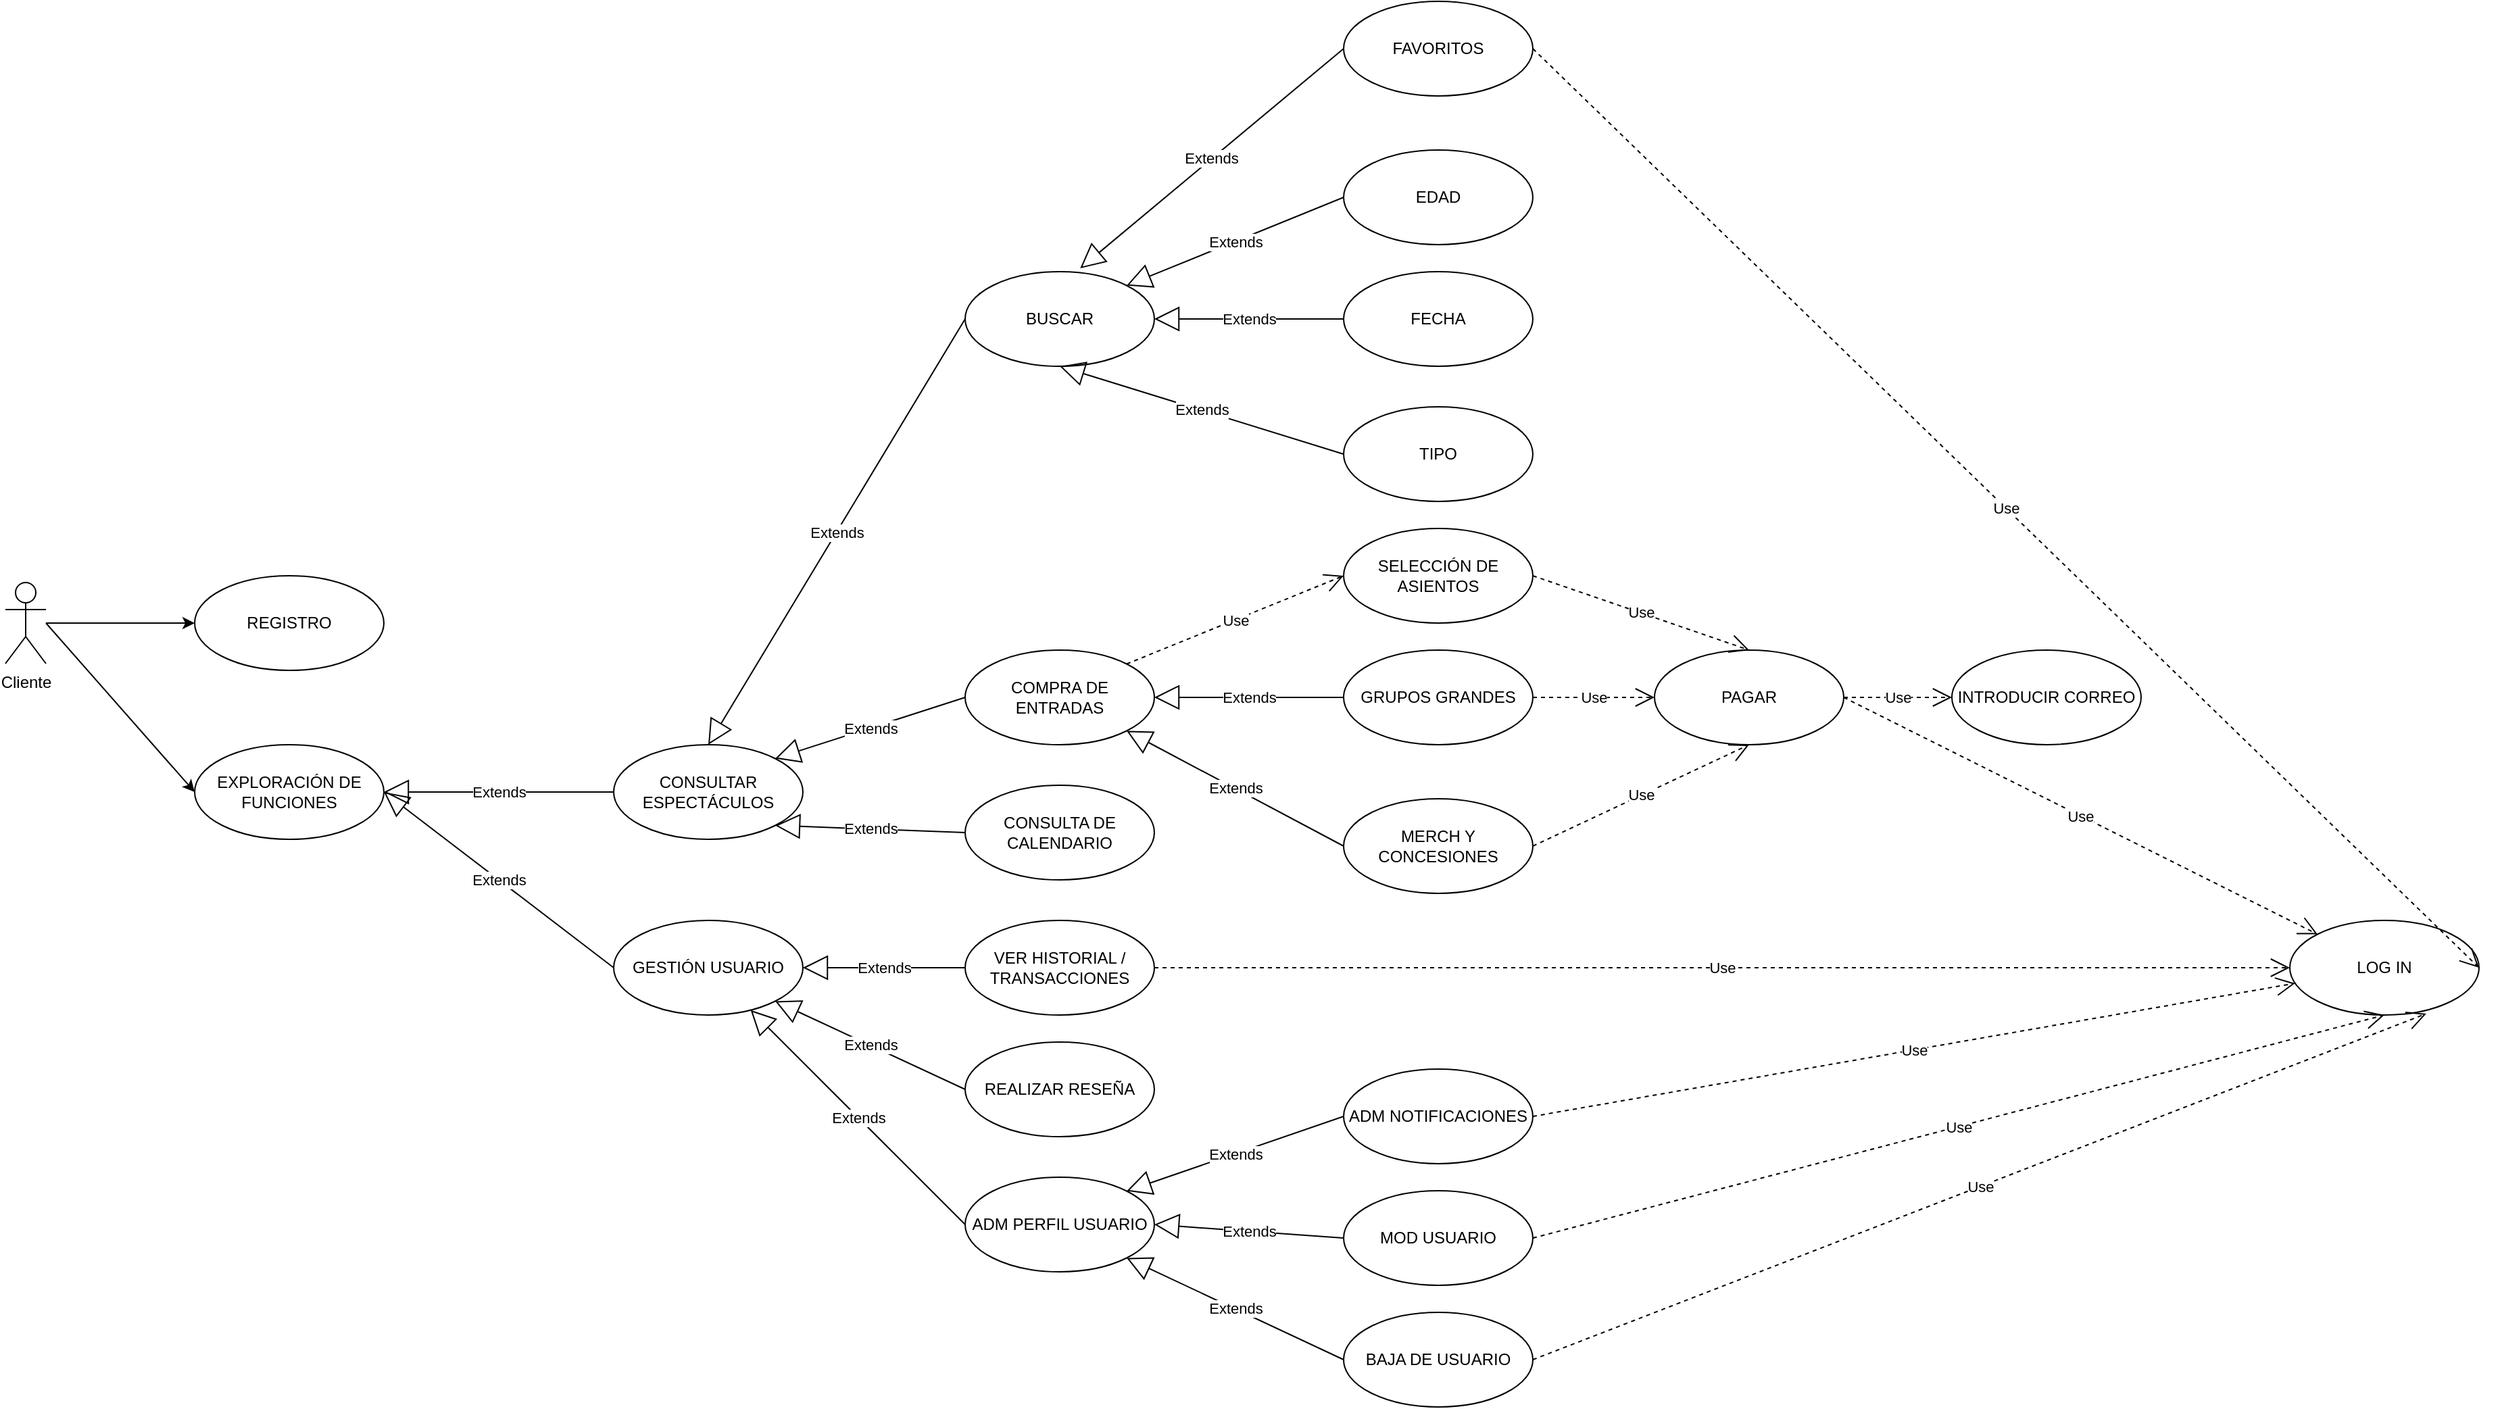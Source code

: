 <mxfile version="24.3.1" type="google">
  <diagram name="Página-1" id="T7qz2SM-T0mE4yQ6ZFUZ">
    <mxGraphModel grid="1" page="1" gridSize="10" guides="1" tooltips="1" connect="1" arrows="1" fold="1" pageScale="1" pageWidth="827" pageHeight="1169" math="0" shadow="0">
      <root>
        <mxCell id="0" />
        <mxCell id="1" parent="0" />
        <mxCell id="56hzuU_RunESpDd3fPq_-1" value="Cliente" style="shape=umlActor;verticalLabelPosition=bottom;verticalAlign=top;html=1;outlineConnect=0;" vertex="1" parent="1">
          <mxGeometry x="50" y="120" width="30" height="60" as="geometry" />
        </mxCell>
        <mxCell id="fWMUQfqP1jKiggUDgoOF-2" value="REGISTRO" style="ellipse;whiteSpace=wrap;html=1;" vertex="1" parent="1">
          <mxGeometry x="190" y="115" width="140" height="70" as="geometry" />
        </mxCell>
        <mxCell id="fWMUQfqP1jKiggUDgoOF-3" value="EXPLORACIÓN DE FUNCIONES" style="ellipse;whiteSpace=wrap;html=1;" vertex="1" parent="1">
          <mxGeometry x="190" y="240" width="140" height="70" as="geometry" />
        </mxCell>
        <mxCell id="fWMUQfqP1jKiggUDgoOF-4" value="Extends" style="endArrow=block;endSize=16;endFill=0;html=1;rounded=0;entryX=1;entryY=0.5;entryDx=0;entryDy=0;exitX=0;exitY=0.5;exitDx=0;exitDy=0;" edge="1" parent="1" source="fWMUQfqP1jKiggUDgoOF-5" target="fWMUQfqP1jKiggUDgoOF-3">
          <mxGeometry width="160" relative="1" as="geometry">
            <mxPoint x="280" y="430" as="sourcePoint" />
            <mxPoint x="440" y="430" as="targetPoint" />
          </mxGeometry>
        </mxCell>
        <mxCell id="fWMUQfqP1jKiggUDgoOF-5" value="CONSULTAR ESPECTÁCULOS" style="ellipse;whiteSpace=wrap;html=1;" vertex="1" parent="1">
          <mxGeometry x="500" y="240" width="140" height="70" as="geometry" />
        </mxCell>
        <mxCell id="fWMUQfqP1jKiggUDgoOF-6" value="GESTIÓN USUARIO" style="ellipse;whiteSpace=wrap;html=1;" vertex="1" parent="1">
          <mxGeometry x="500" y="370" width="140" height="70" as="geometry" />
        </mxCell>
        <mxCell id="fWMUQfqP1jKiggUDgoOF-7" value="Extends" style="endArrow=block;endSize=16;endFill=0;html=1;rounded=0;entryX=1;entryY=0.5;entryDx=0;entryDy=0;exitX=0;exitY=0.5;exitDx=0;exitDy=0;" edge="1" parent="1" source="fWMUQfqP1jKiggUDgoOF-6" target="fWMUQfqP1jKiggUDgoOF-3">
          <mxGeometry width="160" relative="1" as="geometry">
            <mxPoint x="510" y="285" as="sourcePoint" />
            <mxPoint x="340" y="285" as="targetPoint" />
          </mxGeometry>
        </mxCell>
        <mxCell id="fWMUQfqP1jKiggUDgoOF-8" value="INTRODUCIR CORREO" style="ellipse;whiteSpace=wrap;html=1;" vertex="1" parent="1">
          <mxGeometry x="1490" y="170" width="140" height="70" as="geometry" />
        </mxCell>
        <mxCell id="fWMUQfqP1jKiggUDgoOF-9" value="MERCH Y CONCESIONES" style="ellipse;whiteSpace=wrap;html=1;" vertex="1" parent="1">
          <mxGeometry x="1040" y="280" width="140" height="70" as="geometry" />
        </mxCell>
        <mxCell id="fWMUQfqP1jKiggUDgoOF-10" value="PAGAR" style="ellipse;whiteSpace=wrap;html=1;" vertex="1" parent="1">
          <mxGeometry x="1270" y="170" width="140" height="70" as="geometry" />
        </mxCell>
        <mxCell id="fWMUQfqP1jKiggUDgoOF-11" value="GRUPOS GRANDES" style="ellipse;whiteSpace=wrap;html=1;" vertex="1" parent="1">
          <mxGeometry x="1040" y="170" width="140" height="70" as="geometry" />
        </mxCell>
        <mxCell id="fWMUQfqP1jKiggUDgoOF-12" value="SELECCIÓN DE ASIENTOS" style="ellipse;whiteSpace=wrap;html=1;" vertex="1" parent="1">
          <mxGeometry x="1040" y="80" width="140" height="70" as="geometry" />
        </mxCell>
        <mxCell id="fWMUQfqP1jKiggUDgoOF-13" value="COMPRA DE ENTRADAS" style="ellipse;whiteSpace=wrap;html=1;" vertex="1" parent="1">
          <mxGeometry x="760" y="170" width="140" height="70" as="geometry" />
        </mxCell>
        <mxCell id="fWMUQfqP1jKiggUDgoOF-14" value="LOG IN" style="ellipse;whiteSpace=wrap;html=1;" vertex="1" parent="1">
          <mxGeometry x="1740" y="370" width="140" height="70" as="geometry" />
        </mxCell>
        <mxCell id="fWMUQfqP1jKiggUDgoOF-15" value="Extends" style="endArrow=block;endSize=16;endFill=0;html=1;rounded=0;entryX=1;entryY=0;entryDx=0;entryDy=0;exitX=0;exitY=0.5;exitDx=0;exitDy=0;" edge="1" parent="1" source="fWMUQfqP1jKiggUDgoOF-13" target="fWMUQfqP1jKiggUDgoOF-5">
          <mxGeometry width="160" relative="1" as="geometry">
            <mxPoint x="510" y="285" as="sourcePoint" />
            <mxPoint x="340" y="285" as="targetPoint" />
          </mxGeometry>
        </mxCell>
        <mxCell id="fWMUQfqP1jKiggUDgoOF-16" value="Extends" style="endArrow=block;endSize=16;endFill=0;html=1;rounded=0;exitX=0;exitY=0.5;exitDx=0;exitDy=0;" edge="1" parent="1" source="fWMUQfqP1jKiggUDgoOF-11">
          <mxGeometry width="160" relative="1" as="geometry">
            <mxPoint x="520" y="295" as="sourcePoint" />
            <mxPoint x="900" y="205" as="targetPoint" />
          </mxGeometry>
        </mxCell>
        <mxCell id="fWMUQfqP1jKiggUDgoOF-17" value="Extends" style="endArrow=block;endSize=16;endFill=0;html=1;rounded=0;entryX=1;entryY=1;entryDx=0;entryDy=0;exitX=0;exitY=0.5;exitDx=0;exitDy=0;" edge="1" parent="1" source="fWMUQfqP1jKiggUDgoOF-9" target="fWMUQfqP1jKiggUDgoOF-13">
          <mxGeometry width="160" relative="1" as="geometry">
            <mxPoint x="530" y="305" as="sourcePoint" />
            <mxPoint x="360" y="305" as="targetPoint" />
          </mxGeometry>
        </mxCell>
        <mxCell id="fWMUQfqP1jKiggUDgoOF-18" value="Use" style="endArrow=open;endSize=12;dashed=1;html=1;rounded=0;exitX=1;exitY=0;exitDx=0;exitDy=0;entryX=0;entryY=0.5;entryDx=0;entryDy=0;" edge="1" parent="1" source="fWMUQfqP1jKiggUDgoOF-13" target="fWMUQfqP1jKiggUDgoOF-12">
          <mxGeometry width="160" relative="1" as="geometry">
            <mxPoint x="340" y="160" as="sourcePoint" />
            <mxPoint x="520" y="160" as="targetPoint" />
            <mxPoint as="offset" />
          </mxGeometry>
        </mxCell>
        <mxCell id="fWMUQfqP1jKiggUDgoOF-19" value="Use" style="endArrow=open;endSize=12;dashed=1;html=1;rounded=0;exitX=1;exitY=0.5;exitDx=0;exitDy=0;entryX=0.5;entryY=0;entryDx=0;entryDy=0;" edge="1" parent="1" source="fWMUQfqP1jKiggUDgoOF-12" target="fWMUQfqP1jKiggUDgoOF-10">
          <mxGeometry width="160" relative="1" as="geometry">
            <mxPoint x="900" y="215" as="sourcePoint" />
            <mxPoint x="1030" y="125" as="targetPoint" />
            <mxPoint as="offset" />
          </mxGeometry>
        </mxCell>
        <mxCell id="fWMUQfqP1jKiggUDgoOF-20" value="Use" style="endArrow=open;endSize=12;dashed=1;html=1;rounded=0;entryX=0;entryY=0.5;entryDx=0;entryDy=0;exitX=1;exitY=0.5;exitDx=0;exitDy=0;" edge="1" parent="1" source="fWMUQfqP1jKiggUDgoOF-10" target="fWMUQfqP1jKiggUDgoOF-8">
          <mxGeometry width="160" relative="1" as="geometry">
            <mxPoint x="1430" y="110" as="sourcePoint" />
            <mxPoint x="1280" y="125" as="targetPoint" />
            <mxPoint as="offset" />
          </mxGeometry>
        </mxCell>
        <mxCell id="fWMUQfqP1jKiggUDgoOF-21" value="Use" style="endArrow=open;endSize=12;dashed=1;html=1;rounded=0;exitX=1;exitY=0.5;exitDx=0;exitDy=0;" edge="1" parent="1" source="fWMUQfqP1jKiggUDgoOF-10" target="fWMUQfqP1jKiggUDgoOF-14">
          <mxGeometry width="160" relative="1" as="geometry">
            <mxPoint x="1180" y="135" as="sourcePoint" />
            <mxPoint x="1290" y="135" as="targetPoint" />
            <mxPoint as="offset" />
          </mxGeometry>
        </mxCell>
        <mxCell id="fWMUQfqP1jKiggUDgoOF-22" value="REALIZAR RESEÑA" style="ellipse;whiteSpace=wrap;html=1;" vertex="1" parent="1">
          <mxGeometry x="760" y="460" width="140" height="70" as="geometry" />
        </mxCell>
        <mxCell id="fWMUQfqP1jKiggUDgoOF-23" value="MOD USUARIO" style="ellipse;whiteSpace=wrap;html=1;" vertex="1" parent="1">
          <mxGeometry x="1040" y="570" width="140" height="70" as="geometry" />
        </mxCell>
        <mxCell id="fWMUQfqP1jKiggUDgoOF-24" value="BAJA DE USUARIO" style="ellipse;whiteSpace=wrap;html=1;" vertex="1" parent="1">
          <mxGeometry x="1040" y="660" width="140" height="70" as="geometry" />
        </mxCell>
        <mxCell id="fWMUQfqP1jKiggUDgoOF-25" value="ADM NOTIFICACIONES" style="ellipse;whiteSpace=wrap;html=1;" vertex="1" parent="1">
          <mxGeometry x="1040" y="480" width="140" height="70" as="geometry" />
        </mxCell>
        <mxCell id="fWMUQfqP1jKiggUDgoOF-26" value="ADM PERFIL USUARIO" style="ellipse;whiteSpace=wrap;html=1;" vertex="1" parent="1">
          <mxGeometry x="760" y="560" width="140" height="70" as="geometry" />
        </mxCell>
        <mxCell id="fWMUQfqP1jKiggUDgoOF-27" value="VER HISTORIAL / TRANSACCIONES" style="ellipse;whiteSpace=wrap;html=1;" vertex="1" parent="1">
          <mxGeometry x="760" y="370" width="140" height="70" as="geometry" />
        </mxCell>
        <mxCell id="fWMUQfqP1jKiggUDgoOF-28" value="CONSULTA DE CALENDARIO" style="ellipse;whiteSpace=wrap;html=1;" vertex="1" parent="1">
          <mxGeometry x="760" y="270" width="140" height="70" as="geometry" />
        </mxCell>
        <mxCell id="fWMUQfqP1jKiggUDgoOF-29" value="Extends" style="endArrow=block;endSize=16;endFill=0;html=1;rounded=0;entryX=1;entryY=1;entryDx=0;entryDy=0;exitX=0;exitY=0.5;exitDx=0;exitDy=0;" edge="1" parent="1" source="fWMUQfqP1jKiggUDgoOF-28" target="fWMUQfqP1jKiggUDgoOF-5">
          <mxGeometry width="160" relative="1" as="geometry">
            <mxPoint x="760" y="215" as="sourcePoint" />
            <mxPoint x="650" y="285" as="targetPoint" />
          </mxGeometry>
        </mxCell>
        <mxCell id="fWMUQfqP1jKiggUDgoOF-30" value="Extends" style="endArrow=block;endSize=16;endFill=0;html=1;rounded=0;entryX=1;entryY=0.5;entryDx=0;entryDy=0;exitX=0;exitY=0.5;exitDx=0;exitDy=0;" edge="1" parent="1" source="fWMUQfqP1jKiggUDgoOF-27" target="fWMUQfqP1jKiggUDgoOF-6">
          <mxGeometry width="160" relative="1" as="geometry">
            <mxPoint x="760" y="335" as="sourcePoint" />
            <mxPoint x="650" y="285" as="targetPoint" />
          </mxGeometry>
        </mxCell>
        <mxCell id="fWMUQfqP1jKiggUDgoOF-31" value="Extends" style="endArrow=block;endSize=16;endFill=0;html=1;rounded=0;exitX=0;exitY=0.5;exitDx=0;exitDy=0;" edge="1" parent="1" source="fWMUQfqP1jKiggUDgoOF-26" target="fWMUQfqP1jKiggUDgoOF-6">
          <mxGeometry width="160" relative="1" as="geometry">
            <mxPoint x="770" y="345" as="sourcePoint" />
            <mxPoint x="660" y="295" as="targetPoint" />
          </mxGeometry>
        </mxCell>
        <mxCell id="fWMUQfqP1jKiggUDgoOF-32" value="Extends" style="endArrow=block;endSize=16;endFill=0;html=1;rounded=0;entryX=1;entryY=1;entryDx=0;entryDy=0;exitX=0;exitY=0.5;exitDx=0;exitDy=0;" edge="1" parent="1" source="fWMUQfqP1jKiggUDgoOF-22" target="fWMUQfqP1jKiggUDgoOF-6">
          <mxGeometry width="160" relative="1" as="geometry">
            <mxPoint x="780" y="355" as="sourcePoint" />
            <mxPoint x="670" y="305" as="targetPoint" />
          </mxGeometry>
        </mxCell>
        <mxCell id="fWMUQfqP1jKiggUDgoOF-33" value="Extends" style="endArrow=block;endSize=16;endFill=0;html=1;rounded=0;entryX=1;entryY=0;entryDx=0;entryDy=0;exitX=0;exitY=0.5;exitDx=0;exitDy=0;" edge="1" parent="1" source="fWMUQfqP1jKiggUDgoOF-25" target="fWMUQfqP1jKiggUDgoOF-26">
          <mxGeometry width="160" relative="1" as="geometry">
            <mxPoint x="790" y="645" as="sourcePoint" />
            <mxPoint x="650" y="415" as="targetPoint" />
          </mxGeometry>
        </mxCell>
        <mxCell id="fWMUQfqP1jKiggUDgoOF-34" value="Extends" style="endArrow=block;endSize=16;endFill=0;html=1;rounded=0;entryX=1;entryY=0.5;entryDx=0;entryDy=0;exitX=0;exitY=0.5;exitDx=0;exitDy=0;" edge="1" parent="1" source="fWMUQfqP1jKiggUDgoOF-23" target="fWMUQfqP1jKiggUDgoOF-26">
          <mxGeometry width="160" relative="1" as="geometry">
            <mxPoint x="800" y="655" as="sourcePoint" />
            <mxPoint x="660" y="425" as="targetPoint" />
          </mxGeometry>
        </mxCell>
        <mxCell id="fWMUQfqP1jKiggUDgoOF-35" value="Extends" style="endArrow=block;endSize=16;endFill=0;html=1;rounded=0;entryX=1;entryY=1;entryDx=0;entryDy=0;exitX=0;exitY=0.5;exitDx=0;exitDy=0;" edge="1" parent="1" source="fWMUQfqP1jKiggUDgoOF-24" target="fWMUQfqP1jKiggUDgoOF-26">
          <mxGeometry width="160" relative="1" as="geometry">
            <mxPoint x="810" y="665" as="sourcePoint" />
            <mxPoint x="670" y="435" as="targetPoint" />
          </mxGeometry>
        </mxCell>
        <mxCell id="fWMUQfqP1jKiggUDgoOF-38" value="Use" style="endArrow=open;endSize=12;dashed=1;html=1;rounded=0;exitX=1;exitY=0.5;exitDx=0;exitDy=0;entryX=0;entryY=0.5;entryDx=0;entryDy=0;" edge="1" parent="1" source="fWMUQfqP1jKiggUDgoOF-27" target="fWMUQfqP1jKiggUDgoOF-14">
          <mxGeometry width="160" relative="1" as="geometry">
            <mxPoint x="1180" y="245" as="sourcePoint" />
            <mxPoint x="1520" y="450" as="targetPoint" />
            <mxPoint as="offset" />
          </mxGeometry>
        </mxCell>
        <mxCell id="fWMUQfqP1jKiggUDgoOF-39" value="Use" style="endArrow=open;endSize=12;dashed=1;html=1;rounded=0;exitX=1;exitY=0.5;exitDx=0;exitDy=0;" edge="1" parent="1" source="fWMUQfqP1jKiggUDgoOF-25" target="fWMUQfqP1jKiggUDgoOF-14">
          <mxGeometry width="160" relative="1" as="geometry">
            <mxPoint x="901" y="435" as="sourcePoint" />
            <mxPoint x="1530" y="460" as="targetPoint" />
            <mxPoint as="offset" />
          </mxGeometry>
        </mxCell>
        <mxCell id="fWMUQfqP1jKiggUDgoOF-40" value="Use" style="endArrow=open;endSize=12;dashed=1;html=1;rounded=0;exitX=1;exitY=0.5;exitDx=0;exitDy=0;entryX=0.5;entryY=1;entryDx=0;entryDy=0;" edge="1" parent="1" source="fWMUQfqP1jKiggUDgoOF-23" target="fWMUQfqP1jKiggUDgoOF-14">
          <mxGeometry width="160" relative="1" as="geometry">
            <mxPoint x="1170" y="615" as="sourcePoint" />
            <mxPoint x="1540" y="470" as="targetPoint" />
            <mxPoint as="offset" />
          </mxGeometry>
        </mxCell>
        <mxCell id="fWMUQfqP1jKiggUDgoOF-41" value="Use" style="endArrow=open;endSize=12;dashed=1;html=1;rounded=0;exitX=1;exitY=0.5;exitDx=0;exitDy=0;entryX=0.721;entryY=0.986;entryDx=0;entryDy=0;entryPerimeter=0;" edge="1" parent="1" source="fWMUQfqP1jKiggUDgoOF-24" target="fWMUQfqP1jKiggUDgoOF-14">
          <mxGeometry width="160" relative="1" as="geometry">
            <mxPoint x="1160" y="705" as="sourcePoint" />
            <mxPoint x="1550" y="480" as="targetPoint" />
            <mxPoint as="offset" />
          </mxGeometry>
        </mxCell>
        <mxCell id="fWMUQfqP1jKiggUDgoOF-42" value="" style="endArrow=classic;html=1;rounded=0;entryX=0;entryY=0.5;entryDx=0;entryDy=0;" edge="1" parent="1" source="56hzuU_RunESpDd3fPq_-1" target="fWMUQfqP1jKiggUDgoOF-2">
          <mxGeometry width="50" height="50" relative="1" as="geometry">
            <mxPoint x="840" y="490" as="sourcePoint" />
            <mxPoint x="190" y="150" as="targetPoint" />
          </mxGeometry>
        </mxCell>
        <mxCell id="fWMUQfqP1jKiggUDgoOF-43" value="" style="endArrow=classic;html=1;rounded=0;entryX=0;entryY=0.5;entryDx=0;entryDy=0;" edge="1" parent="1" target="fWMUQfqP1jKiggUDgoOF-3">
          <mxGeometry width="50" height="50" relative="1" as="geometry">
            <mxPoint x="80" y="150" as="sourcePoint" />
            <mxPoint x="200" y="160" as="targetPoint" />
          </mxGeometry>
        </mxCell>
        <mxCell id="7atxFKoaZtmq4Zg8RzaN-1" value="BUSCAR" style="ellipse;whiteSpace=wrap;html=1;" vertex="1" parent="1">
          <mxGeometry x="760" y="-110" width="140" height="70" as="geometry" />
        </mxCell>
        <mxCell id="7atxFKoaZtmq4Zg8RzaN-2" value="Use" style="endArrow=open;endSize=12;dashed=1;html=1;rounded=0;exitX=1;exitY=0.5;exitDx=0;exitDy=0;entryX=0;entryY=0.5;entryDx=0;entryDy=0;" edge="1" parent="1" source="fWMUQfqP1jKiggUDgoOF-11" target="fWMUQfqP1jKiggUDgoOF-10">
          <mxGeometry width="160" relative="1" as="geometry">
            <mxPoint x="910" y="215" as="sourcePoint" />
            <mxPoint x="1050" y="125" as="targetPoint" />
            <mxPoint as="offset" />
          </mxGeometry>
        </mxCell>
        <mxCell id="7atxFKoaZtmq4Zg8RzaN-3" value="Use" style="endArrow=open;endSize=12;dashed=1;html=1;rounded=0;exitX=1;exitY=0.5;exitDx=0;exitDy=0;entryX=0.5;entryY=1;entryDx=0;entryDy=0;" edge="1" parent="1" source="fWMUQfqP1jKiggUDgoOF-9" target="fWMUQfqP1jKiggUDgoOF-10">
          <mxGeometry width="160" relative="1" as="geometry">
            <mxPoint x="920" y="225" as="sourcePoint" />
            <mxPoint x="1060" y="135" as="targetPoint" />
            <mxPoint as="offset" />
          </mxGeometry>
        </mxCell>
        <mxCell id="7atxFKoaZtmq4Zg8RzaN-4" value="Extends" style="endArrow=block;endSize=16;endFill=0;html=1;rounded=0;entryX=0.5;entryY=0;entryDx=0;entryDy=0;exitX=0;exitY=0.5;exitDx=0;exitDy=0;" edge="1" parent="1" source="7atxFKoaZtmq4Zg8RzaN-1" target="fWMUQfqP1jKiggUDgoOF-5">
          <mxGeometry width="160" relative="1" as="geometry">
            <mxPoint x="770" y="215" as="sourcePoint" />
            <mxPoint x="629" y="260" as="targetPoint" />
          </mxGeometry>
        </mxCell>
        <mxCell id="7atxFKoaZtmq4Zg8RzaN-6" value="EDAD" style="ellipse;whiteSpace=wrap;html=1;" vertex="1" parent="1">
          <mxGeometry x="1040" y="-200" width="140" height="70" as="geometry" />
        </mxCell>
        <mxCell id="7atxFKoaZtmq4Zg8RzaN-7" value="TIPO" style="ellipse;whiteSpace=wrap;html=1;" vertex="1" parent="1">
          <mxGeometry x="1040" y="-10" width="140" height="70" as="geometry" />
        </mxCell>
        <mxCell id="7atxFKoaZtmq4Zg8RzaN-8" value="FECHA" style="ellipse;whiteSpace=wrap;html=1;" vertex="1" parent="1">
          <mxGeometry x="1040" y="-110" width="140" height="70" as="geometry" />
        </mxCell>
        <mxCell id="7atxFKoaZtmq4Zg8RzaN-10" value="Extends" style="endArrow=block;endSize=16;endFill=0;html=1;rounded=0;entryX=1;entryY=0;entryDx=0;entryDy=0;exitX=0;exitY=0.5;exitDx=0;exitDy=0;" edge="1" parent="1" source="7atxFKoaZtmq4Zg8RzaN-6" target="7atxFKoaZtmq4Zg8RzaN-1">
          <mxGeometry width="160" relative="1" as="geometry">
            <mxPoint x="770" y="-25" as="sourcePoint" />
            <mxPoint x="580" y="250" as="targetPoint" />
          </mxGeometry>
        </mxCell>
        <mxCell id="7atxFKoaZtmq4Zg8RzaN-11" value="Extends" style="endArrow=block;endSize=16;endFill=0;html=1;rounded=0;entryX=1;entryY=0.5;entryDx=0;entryDy=0;exitX=0;exitY=0.5;exitDx=0;exitDy=0;" edge="1" parent="1" source="7atxFKoaZtmq4Zg8RzaN-8" target="7atxFKoaZtmq4Zg8RzaN-1">
          <mxGeometry width="160" relative="1" as="geometry">
            <mxPoint x="780" y="-15" as="sourcePoint" />
            <mxPoint x="590" y="260" as="targetPoint" />
          </mxGeometry>
        </mxCell>
        <mxCell id="7atxFKoaZtmq4Zg8RzaN-12" value="Extends" style="endArrow=block;endSize=16;endFill=0;html=1;rounded=0;entryX=0.5;entryY=1;entryDx=0;entryDy=0;exitX=0;exitY=0.5;exitDx=0;exitDy=0;" edge="1" parent="1" source="7atxFKoaZtmq4Zg8RzaN-7" target="7atxFKoaZtmq4Zg8RzaN-1">
          <mxGeometry width="160" relative="1" as="geometry">
            <mxPoint x="790" y="-5" as="sourcePoint" />
            <mxPoint x="600" y="270" as="targetPoint" />
          </mxGeometry>
        </mxCell>
        <mxCell id="7atxFKoaZtmq4Zg8RzaN-13" value="FAVORITOS" style="ellipse;whiteSpace=wrap;html=1;" vertex="1" parent="1">
          <mxGeometry x="1040" y="-310" width="140" height="70" as="geometry" />
        </mxCell>
        <mxCell id="7atxFKoaZtmq4Zg8RzaN-14" value="Use" style="endArrow=open;endSize=12;dashed=1;html=1;rounded=0;exitX=1;exitY=0.5;exitDx=0;exitDy=0;entryX=1;entryY=0.5;entryDx=0;entryDy=0;" edge="1" parent="1" source="7atxFKoaZtmq4Zg8RzaN-13" target="fWMUQfqP1jKiggUDgoOF-14">
          <mxGeometry width="160" relative="1" as="geometry">
            <mxPoint x="910" y="415" as="sourcePoint" />
            <mxPoint x="1490" y="415" as="targetPoint" />
            <mxPoint as="offset" />
          </mxGeometry>
        </mxCell>
        <mxCell id="7atxFKoaZtmq4Zg8RzaN-16" value="Extends" style="endArrow=block;endSize=16;endFill=0;html=1;rounded=0;entryX=0.608;entryY=-0.035;entryDx=0;entryDy=0;exitX=0;exitY=0.5;exitDx=0;exitDy=0;entryPerimeter=0;" edge="1" parent="1" source="7atxFKoaZtmq4Zg8RzaN-13" target="7atxFKoaZtmq4Zg8RzaN-1">
          <mxGeometry width="160" relative="1" as="geometry">
            <mxPoint x="1050" y="-155" as="sourcePoint" />
            <mxPoint x="840" y="-100" as="targetPoint" />
          </mxGeometry>
        </mxCell>
      </root>
    </mxGraphModel>
  </diagram>
</mxfile>
